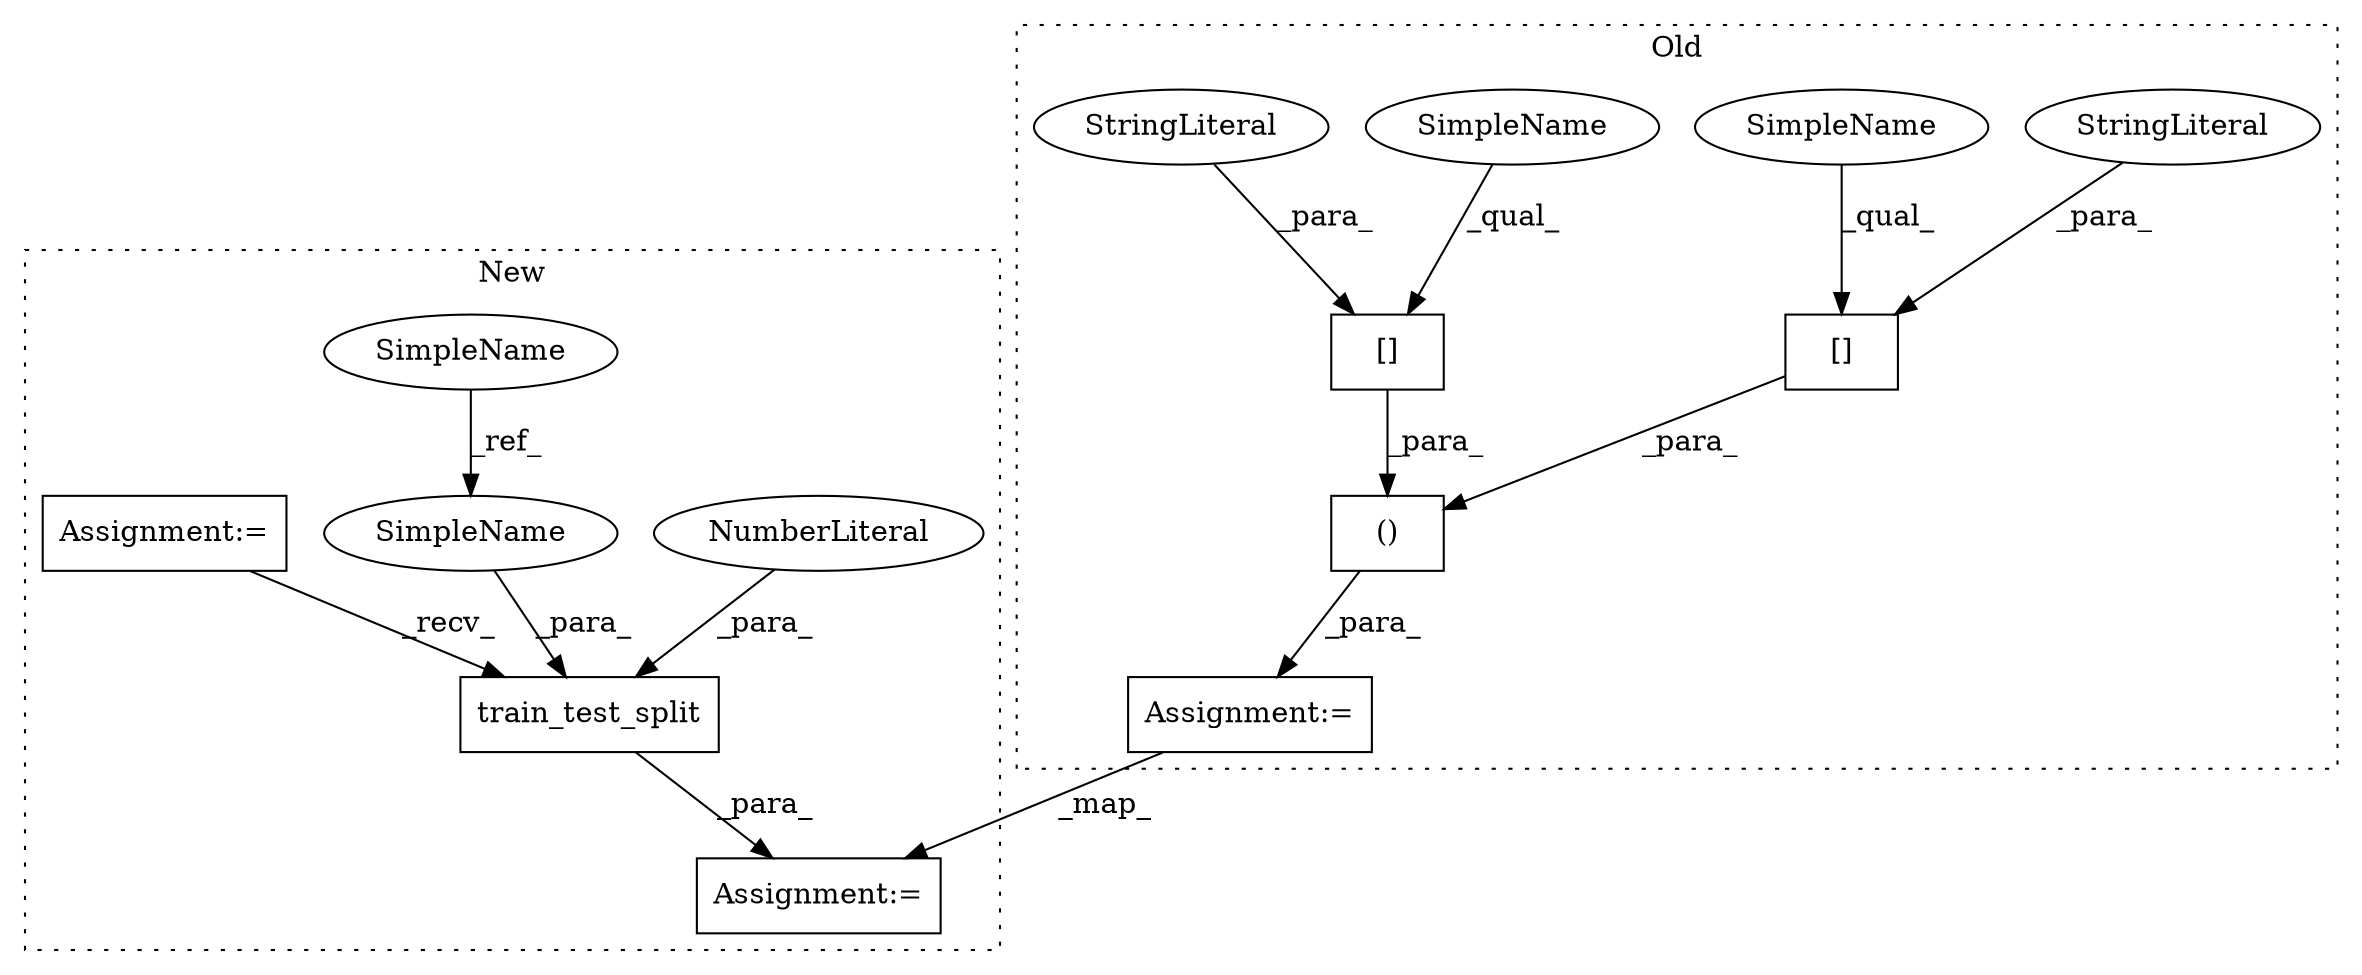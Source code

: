 digraph G {
subgraph cluster0 {
1 [label="[]" a="2" s="281,305" l="5,1" shape="box"];
4 [label="StringLiteral" a="45" s="286" l="19" shape="ellipse"];
6 [label="[]" a="2" s="319,343" l="5,1" shape="box"];
7 [label="StringLiteral" a="45" s="324" l="19" shape="ellipse"];
8 [label="()" a="106" s="281" l="63" shape="box"];
10 [label="Assignment:=" a="7" s="274" l="7" shape="box"];
13 [label="SimpleName" a="42" s="281" l="4" shape="ellipse"];
14 [label="SimpleName" a="42" s="319" l="4" shape="ellipse"];
label = "Old";
style="dotted";
}
subgraph cluster1 {
2 [label="train_test_split" a="32" s="353,378" l="17,1" shape="box"];
3 [label="NumberLiteral" a="34" s="375" l="3" shape="ellipse"];
5 [label="SimpleName" a="42" s="265" l="4" shape="ellipse"];
9 [label="Assignment:=" a="7" s="335" l="2" shape="box"];
11 [label="Assignment:=" a="7" s="198" l="15" shape="box"];
12 [label="SimpleName" a="42" s="370" l="4" shape="ellipse"];
label = "New";
style="dotted";
}
1 -> 8 [label="_para_"];
2 -> 9 [label="_para_"];
3 -> 2 [label="_para_"];
4 -> 1 [label="_para_"];
5 -> 12 [label="_ref_"];
6 -> 8 [label="_para_"];
7 -> 6 [label="_para_"];
8 -> 10 [label="_para_"];
10 -> 9 [label="_map_"];
11 -> 2 [label="_recv_"];
12 -> 2 [label="_para_"];
13 -> 1 [label="_qual_"];
14 -> 6 [label="_qual_"];
}